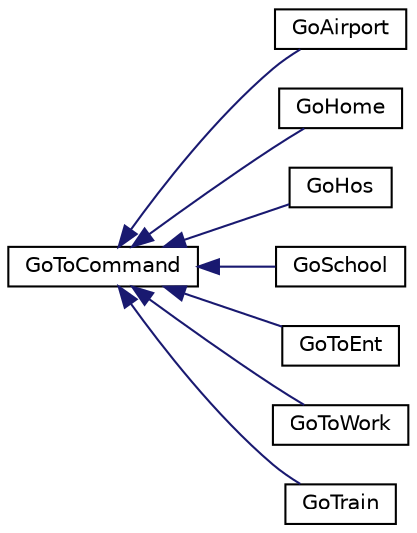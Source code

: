 digraph "Graphical Class Hierarchy"
{
 // LATEX_PDF_SIZE
  edge [fontname="Helvetica",fontsize="10",labelfontname="Helvetica",labelfontsize="10"];
  node [fontname="Helvetica",fontsize="10",shape=record];
  rankdir="LR";
  Node0 [label="GoToCommand",height=0.2,width=0.4,color="black", fillcolor="white", style="filled",URL="$classGoToCommand.html",tooltip="Command class for handling a citizen's movement to a specified destination using a transport strategy..."];
  Node0 -> Node1 [dir="back",color="midnightblue",fontsize="10",style="solid",fontname="Helvetica"];
  Node1 [label="GoAirport",height=0.2,width=0.4,color="black", fillcolor="white", style="filled",URL="$classGoAirport.html",tooltip="A concrete command class that allows a citizen to travel from their current position to an airport."];
  Node0 -> Node2 [dir="back",color="midnightblue",fontsize="10",style="solid",fontname="Helvetica"];
  Node2 [label="GoHome",height=0.2,width=0.4,color="black", fillcolor="white", style="filled",URL="$classGoHome.html",tooltip="This class is a concrete command that allows a citizen to travel from the current position to home."];
  Node0 -> Node3 [dir="back",color="midnightblue",fontsize="10",style="solid",fontname="Helvetica"];
  Node3 [label="GoHos",height=0.2,width=0.4,color="black", fillcolor="white", style="filled",URL="$classGoHos.html",tooltip="A class representing the action of a citizen going to a hospital within the road network."];
  Node0 -> Node4 [dir="back",color="midnightblue",fontsize="10",style="solid",fontname="Helvetica"];
  Node4 [label="GoSchool",height=0.2,width=0.4,color="black", fillcolor="white", style="filled",URL="$classGoSchool.html",tooltip="A class representing the action of a citizen going to school within the road network."];
  Node0 -> Node5 [dir="back",color="midnightblue",fontsize="10",style="solid",fontname="Helvetica"];
  Node5 [label="GoToEnt",height=0.2,width=0.4,color="black", fillcolor="white", style="filled",URL="$classGoToEnt.html",tooltip="This class is a concrete command that allows a citizen to travel from the current position to a rando..."];
  Node0 -> Node6 [dir="back",color="midnightblue",fontsize="10",style="solid",fontname="Helvetica"];
  Node6 [label="GoToWork",height=0.2,width=0.4,color="black", fillcolor="white", style="filled",URL="$classGoToWork.html",tooltip="A concrete command class that allows a citizen to travel from their current position to their work de..."];
  Node0 -> Node7 [dir="back",color="midnightblue",fontsize="10",style="solid",fontname="Helvetica"];
  Node7 [label="GoTrain",height=0.2,width=0.4,color="black", fillcolor="white", style="filled",URL="$classGoTrain.html",tooltip="A concrete command class that allows a citizen to travel from their current position to a train stati..."];
}
